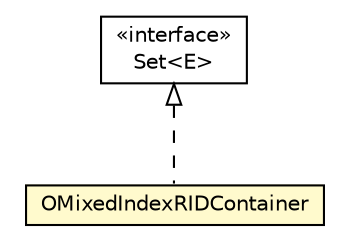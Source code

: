 #!/usr/local/bin/dot
#
# Class diagram 
# Generated by UMLGraph version R5_6-24-gf6e263 (http://www.umlgraph.org/)
#

digraph G {
	edge [fontname="Helvetica",fontsize=10,labelfontname="Helvetica",labelfontsize=10];
	node [fontname="Helvetica",fontsize=10,shape=plaintext];
	nodesep=0.25;
	ranksep=0.5;
	// com.orientechnologies.orient.core.storage.ridbag.sbtree.OMixedIndexRIDContainer
	c4553202 [label=<<table title="com.orientechnologies.orient.core.storage.ridbag.sbtree.OMixedIndexRIDContainer" border="0" cellborder="1" cellspacing="0" cellpadding="2" port="p" bgcolor="lemonChiffon" href="./OMixedIndexRIDContainer.html">
		<tr><td><table border="0" cellspacing="0" cellpadding="1">
<tr><td align="center" balign="center"> OMixedIndexRIDContainer </td></tr>
		</table></td></tr>
		</table>>, URL="./OMixedIndexRIDContainer.html", fontname="Helvetica", fontcolor="black", fontsize=10.0];
	//com.orientechnologies.orient.core.storage.ridbag.sbtree.OMixedIndexRIDContainer implements java.util.Set<E>
	c4554454:p -> c4553202:p [dir=back,arrowtail=empty,style=dashed];
	// java.util.Set<E>
	c4554454 [label=<<table title="java.util.Set" border="0" cellborder="1" cellspacing="0" cellpadding="2" port="p" href="http://java.sun.com/j2se/1.4.2/docs/api/java/util/Set.html">
		<tr><td><table border="0" cellspacing="0" cellpadding="1">
<tr><td align="center" balign="center"> &#171;interface&#187; </td></tr>
<tr><td align="center" balign="center"> Set&lt;E&gt; </td></tr>
		</table></td></tr>
		</table>>, URL="http://java.sun.com/j2se/1.4.2/docs/api/java/util/Set.html", fontname="Helvetica", fontcolor="black", fontsize=10.0];
}

